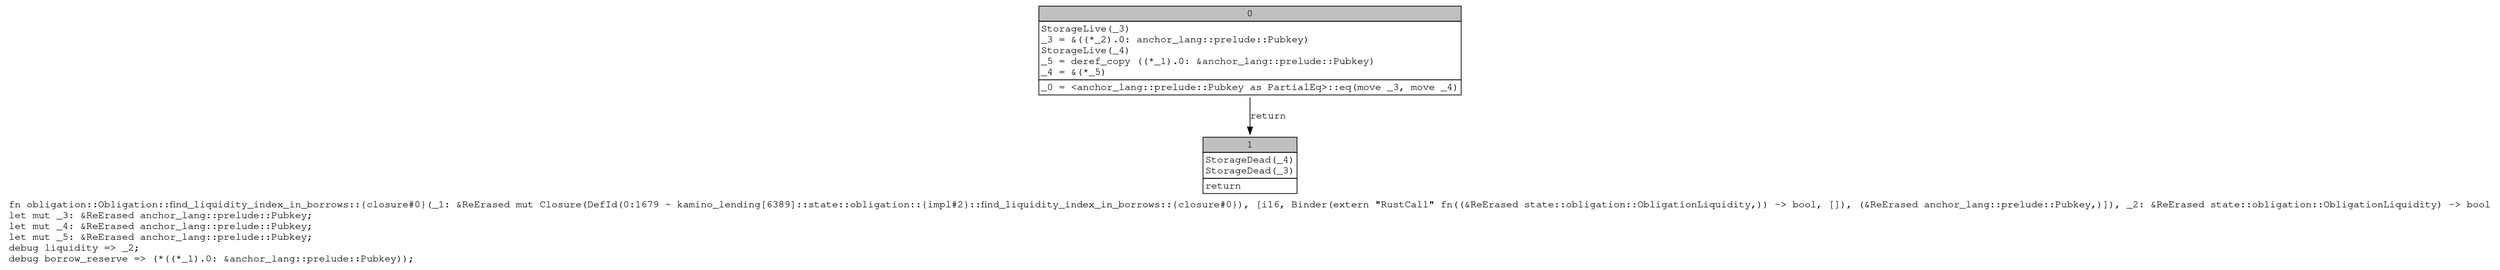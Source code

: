 digraph Mir_0_1679 {
    graph [fontname="Courier, monospace"];
    node [fontname="Courier, monospace"];
    edge [fontname="Courier, monospace"];
    label=<fn obligation::Obligation::find_liquidity_index_in_borrows::{closure#0}(_1: &amp;ReErased mut Closure(DefId(0:1679 ~ kamino_lending[6389]::state::obligation::{impl#2}::find_liquidity_index_in_borrows::{closure#0}), [i16, Binder(extern &quot;RustCall&quot; fn((&amp;ReErased state::obligation::ObligationLiquidity,)) -&gt; bool, []), (&amp;ReErased anchor_lang::prelude::Pubkey,)]), _2: &amp;ReErased state::obligation::ObligationLiquidity) -&gt; bool<br align="left"/>let mut _3: &amp;ReErased anchor_lang::prelude::Pubkey;<br align="left"/>let mut _4: &amp;ReErased anchor_lang::prelude::Pubkey;<br align="left"/>let mut _5: &amp;ReErased anchor_lang::prelude::Pubkey;<br align="left"/>debug liquidity =&gt; _2;<br align="left"/>debug borrow_reserve =&gt; (*((*_1).0: &amp;anchor_lang::prelude::Pubkey));<br align="left"/>>;
    bb0__0_1679 [shape="none", label=<<table border="0" cellborder="1" cellspacing="0"><tr><td bgcolor="gray" align="center" colspan="1">0</td></tr><tr><td align="left" balign="left">StorageLive(_3)<br/>_3 = &amp;((*_2).0: anchor_lang::prelude::Pubkey)<br/>StorageLive(_4)<br/>_5 = deref_copy ((*_1).0: &amp;anchor_lang::prelude::Pubkey)<br/>_4 = &amp;(*_5)<br/></td></tr><tr><td align="left">_0 = &lt;anchor_lang::prelude::Pubkey as PartialEq&gt;::eq(move _3, move _4)</td></tr></table>>];
    bb1__0_1679 [shape="none", label=<<table border="0" cellborder="1" cellspacing="0"><tr><td bgcolor="gray" align="center" colspan="1">1</td></tr><tr><td align="left" balign="left">StorageDead(_4)<br/>StorageDead(_3)<br/></td></tr><tr><td align="left">return</td></tr></table>>];
    bb0__0_1679 -> bb1__0_1679 [label="return"];
}

